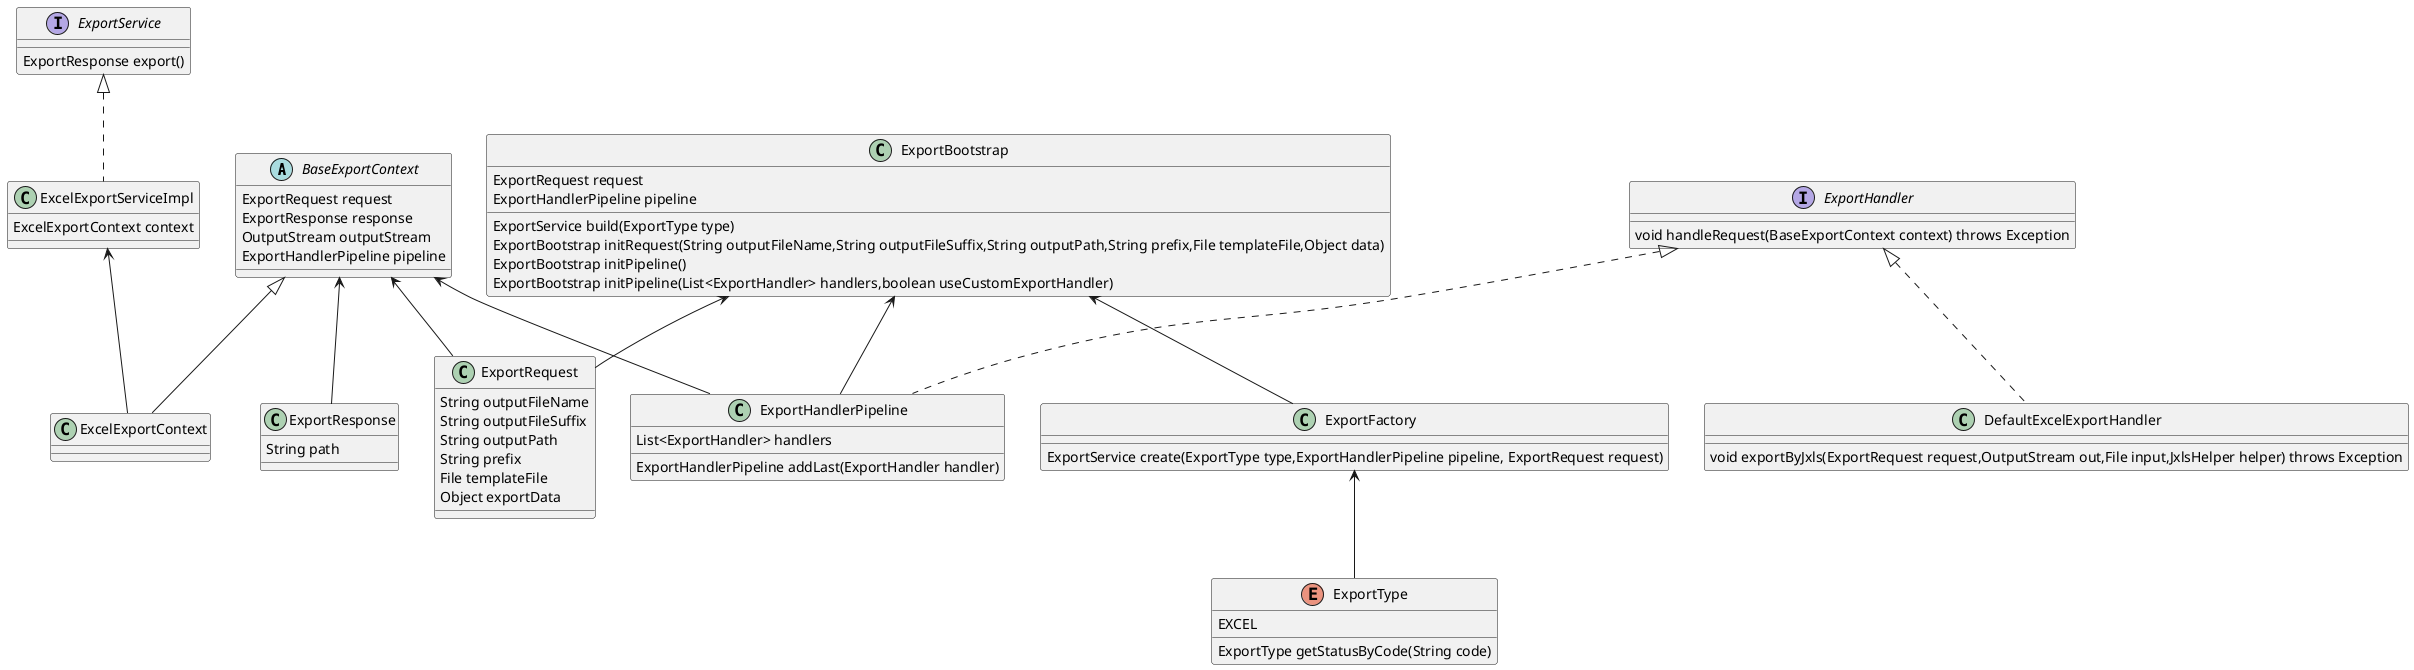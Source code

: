 @startuml
abstract class BaseExportContext {
    ExportRequest request
    ExportResponse response
    OutputStream outputStream
    ExportHandlerPipeline pipeline
}
class ExportRequest {
    String outputFileName
    String outputFileSuffix
    String outputPath
    String prefix
    File templateFile
    Object exportData
}
class ExportResponse {
    String path
}
class ExcelExportContext extends BaseExportContext {
}
interface ExportHandler {
    void handleRequest(BaseExportContext context) throws Exception
}
class ExportHandlerPipeline implements ExportHandler {
    List<ExportHandler> handlers
    ExportHandlerPipeline addLast(ExportHandler handler)
}
class DefaultExcelExportHandler implements ExportHandler {
    void exportByJxls(ExportRequest request,OutputStream out,File input,JxlsHelper helper) throws Exception
}
interface ExportService {
    ExportResponse export()
}
class ExcelExportServiceImpl implements ExportService {
    ExcelExportContext context
}
class ExportFactory {
    ExportService create(ExportType type,ExportHandlerPipeline pipeline, ExportRequest request)
}
enum ExportType {
    EXCEL
    ExportType getStatusByCode(String code)
}
class ExportBootstrap {
    ExportRequest request
    ExportHandlerPipeline pipeline
    ExportService build(ExportType type)
    ExportBootstrap initRequest(String outputFileName,String outputFileSuffix,String outputPath,String prefix,File templateFile,Object data)
    ExportBootstrap initPipeline()
    ExportBootstrap initPipeline(List<ExportHandler> handlers,boolean useCustomExportHandler)
}
BaseExportContext <-- ExportResponse
BaseExportContext <-- ExportRequest
BaseExportContext <-- ExportHandlerPipeline
ExportFactory <-- ExportType
ExcelExportServiceImpl <-- ExcelExportContext
ExportBootstrap <-- ExportRequest
ExportBootstrap <-- ExportHandlerPipeline
ExportBootstrap <-- ExportFactory
@enduml
